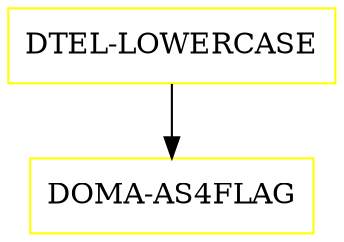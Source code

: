 digraph G {
  "DTEL-LOWERCASE" [shape=box,color=yellow];
  "DOMA-AS4FLAG" [shape=box,color=yellow,URL="./DOMA_AS4FLAG.html"];
  "DTEL-LOWERCASE" -> "DOMA-AS4FLAG";
}
